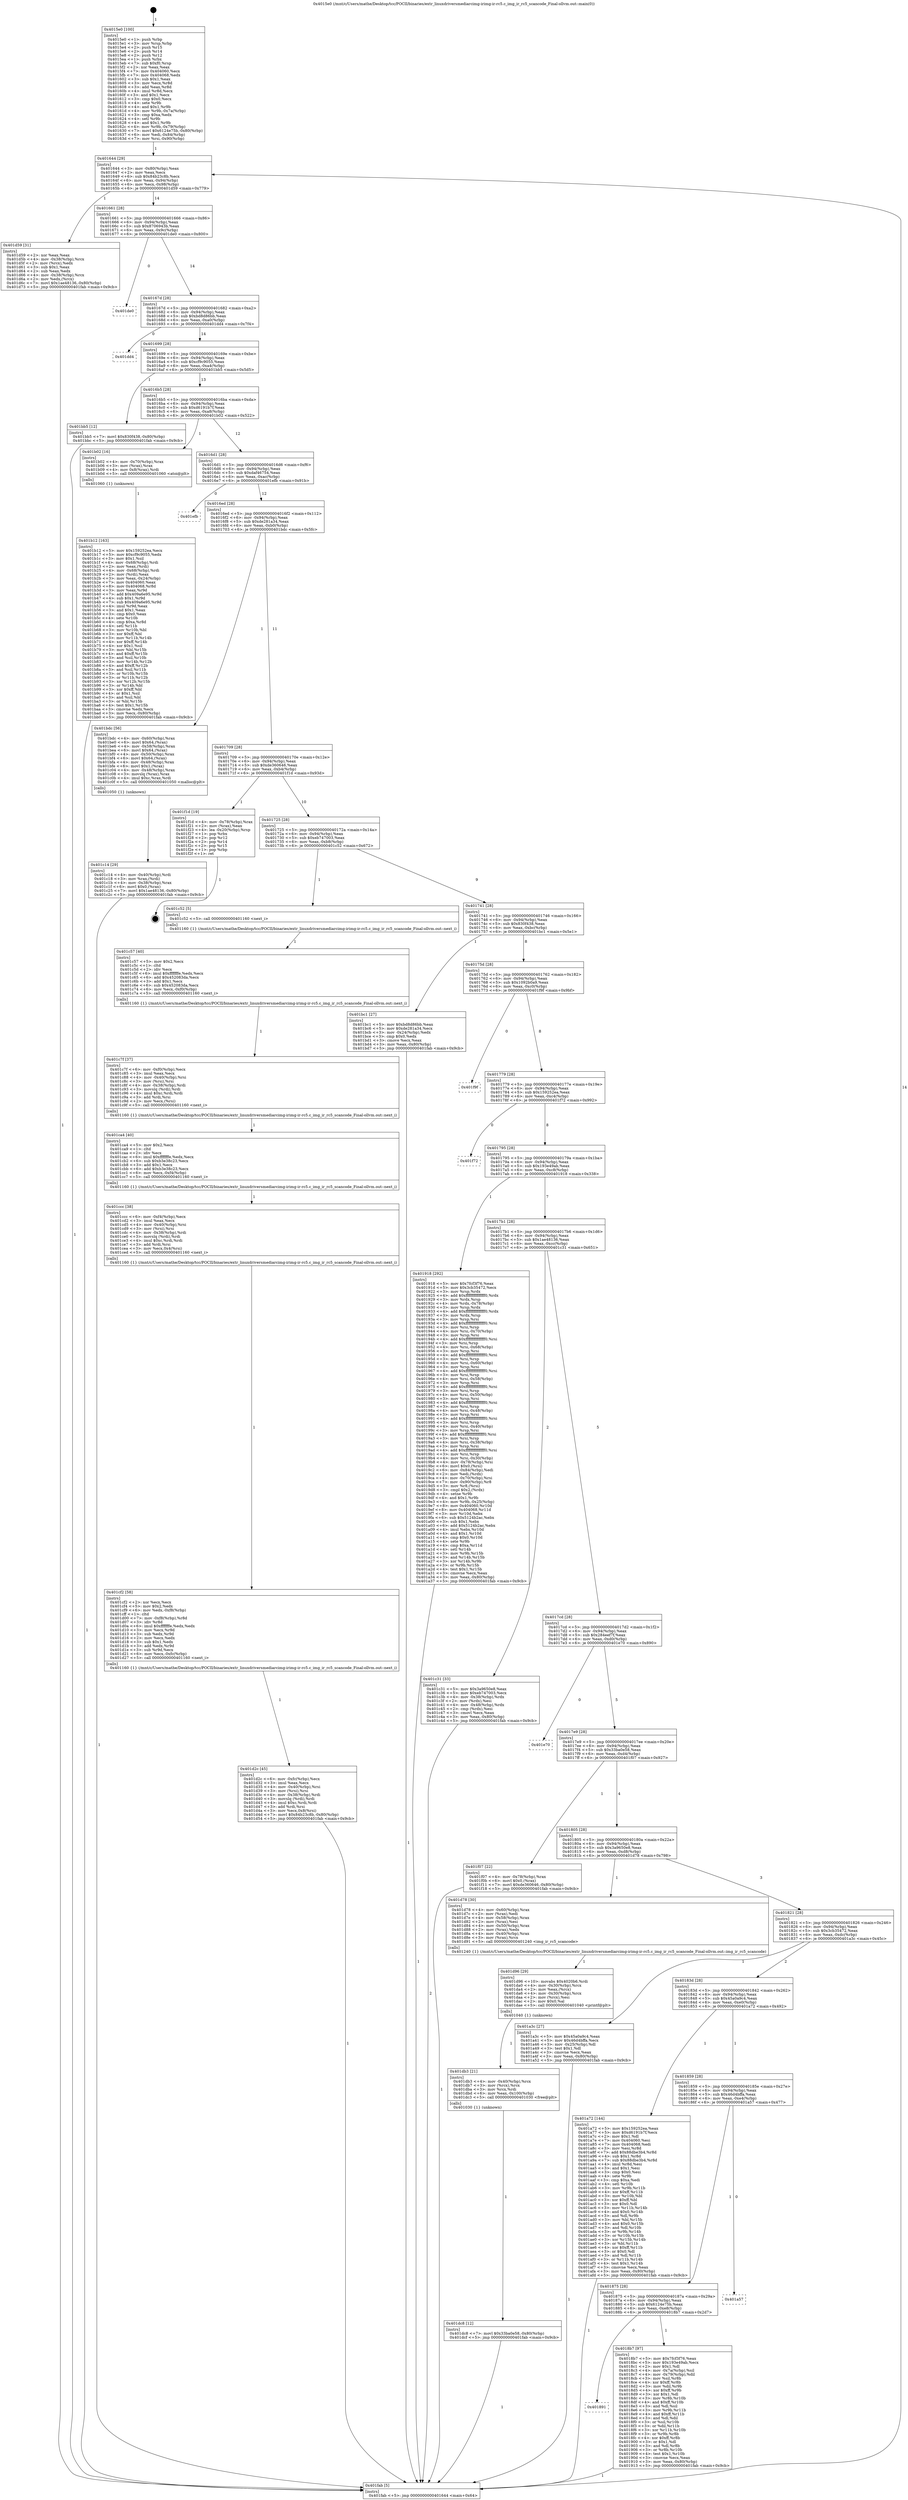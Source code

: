 digraph "0x4015e0" {
  label = "0x4015e0 (/mnt/c/Users/mathe/Desktop/tcc/POCII/binaries/extr_linuxdriversmediarcimg-irimg-ir-rc5.c_img_ir_rc5_scancode_Final-ollvm.out::main(0))"
  labelloc = "t"
  node[shape=record]

  Entry [label="",width=0.3,height=0.3,shape=circle,fillcolor=black,style=filled]
  "0x401644" [label="{
     0x401644 [29]\l
     | [instrs]\l
     &nbsp;&nbsp;0x401644 \<+3\>: mov -0x80(%rbp),%eax\l
     &nbsp;&nbsp;0x401647 \<+2\>: mov %eax,%ecx\l
     &nbsp;&nbsp;0x401649 \<+6\>: sub $0x84b23c8b,%ecx\l
     &nbsp;&nbsp;0x40164f \<+6\>: mov %eax,-0x94(%rbp)\l
     &nbsp;&nbsp;0x401655 \<+6\>: mov %ecx,-0x98(%rbp)\l
     &nbsp;&nbsp;0x40165b \<+6\>: je 0000000000401d59 \<main+0x779\>\l
  }"]
  "0x401d59" [label="{
     0x401d59 [31]\l
     | [instrs]\l
     &nbsp;&nbsp;0x401d59 \<+2\>: xor %eax,%eax\l
     &nbsp;&nbsp;0x401d5b \<+4\>: mov -0x38(%rbp),%rcx\l
     &nbsp;&nbsp;0x401d5f \<+2\>: mov (%rcx),%edx\l
     &nbsp;&nbsp;0x401d61 \<+3\>: sub $0x1,%eax\l
     &nbsp;&nbsp;0x401d64 \<+2\>: sub %eax,%edx\l
     &nbsp;&nbsp;0x401d66 \<+4\>: mov -0x38(%rbp),%rcx\l
     &nbsp;&nbsp;0x401d6a \<+2\>: mov %edx,(%rcx)\l
     &nbsp;&nbsp;0x401d6c \<+7\>: movl $0x1ae48136,-0x80(%rbp)\l
     &nbsp;&nbsp;0x401d73 \<+5\>: jmp 0000000000401fab \<main+0x9cb\>\l
  }"]
  "0x401661" [label="{
     0x401661 [28]\l
     | [instrs]\l
     &nbsp;&nbsp;0x401661 \<+5\>: jmp 0000000000401666 \<main+0x86\>\l
     &nbsp;&nbsp;0x401666 \<+6\>: mov -0x94(%rbp),%eax\l
     &nbsp;&nbsp;0x40166c \<+5\>: sub $0x8706943b,%eax\l
     &nbsp;&nbsp;0x401671 \<+6\>: mov %eax,-0x9c(%rbp)\l
     &nbsp;&nbsp;0x401677 \<+6\>: je 0000000000401de0 \<main+0x800\>\l
  }"]
  Exit [label="",width=0.3,height=0.3,shape=circle,fillcolor=black,style=filled,peripheries=2]
  "0x401de0" [label="{
     0x401de0\l
  }", style=dashed]
  "0x40167d" [label="{
     0x40167d [28]\l
     | [instrs]\l
     &nbsp;&nbsp;0x40167d \<+5\>: jmp 0000000000401682 \<main+0xa2\>\l
     &nbsp;&nbsp;0x401682 \<+6\>: mov -0x94(%rbp),%eax\l
     &nbsp;&nbsp;0x401688 \<+5\>: sub $0xbd8d86bb,%eax\l
     &nbsp;&nbsp;0x40168d \<+6\>: mov %eax,-0xa0(%rbp)\l
     &nbsp;&nbsp;0x401693 \<+6\>: je 0000000000401dd4 \<main+0x7f4\>\l
  }"]
  "0x401dc8" [label="{
     0x401dc8 [12]\l
     | [instrs]\l
     &nbsp;&nbsp;0x401dc8 \<+7\>: movl $0x33ba0e58,-0x80(%rbp)\l
     &nbsp;&nbsp;0x401dcf \<+5\>: jmp 0000000000401fab \<main+0x9cb\>\l
  }"]
  "0x401dd4" [label="{
     0x401dd4\l
  }", style=dashed]
  "0x401699" [label="{
     0x401699 [28]\l
     | [instrs]\l
     &nbsp;&nbsp;0x401699 \<+5\>: jmp 000000000040169e \<main+0xbe\>\l
     &nbsp;&nbsp;0x40169e \<+6\>: mov -0x94(%rbp),%eax\l
     &nbsp;&nbsp;0x4016a4 \<+5\>: sub $0xcf9c9055,%eax\l
     &nbsp;&nbsp;0x4016a9 \<+6\>: mov %eax,-0xa4(%rbp)\l
     &nbsp;&nbsp;0x4016af \<+6\>: je 0000000000401bb5 \<main+0x5d5\>\l
  }"]
  "0x401db3" [label="{
     0x401db3 [21]\l
     | [instrs]\l
     &nbsp;&nbsp;0x401db3 \<+4\>: mov -0x40(%rbp),%rcx\l
     &nbsp;&nbsp;0x401db7 \<+3\>: mov (%rcx),%rcx\l
     &nbsp;&nbsp;0x401dba \<+3\>: mov %rcx,%rdi\l
     &nbsp;&nbsp;0x401dbd \<+6\>: mov %eax,-0x100(%rbp)\l
     &nbsp;&nbsp;0x401dc3 \<+5\>: call 0000000000401030 \<free@plt\>\l
     | [calls]\l
     &nbsp;&nbsp;0x401030 \{1\} (unknown)\l
  }"]
  "0x401bb5" [label="{
     0x401bb5 [12]\l
     | [instrs]\l
     &nbsp;&nbsp;0x401bb5 \<+7\>: movl $0x830f438,-0x80(%rbp)\l
     &nbsp;&nbsp;0x401bbc \<+5\>: jmp 0000000000401fab \<main+0x9cb\>\l
  }"]
  "0x4016b5" [label="{
     0x4016b5 [28]\l
     | [instrs]\l
     &nbsp;&nbsp;0x4016b5 \<+5\>: jmp 00000000004016ba \<main+0xda\>\l
     &nbsp;&nbsp;0x4016ba \<+6\>: mov -0x94(%rbp),%eax\l
     &nbsp;&nbsp;0x4016c0 \<+5\>: sub $0xd6191b7f,%eax\l
     &nbsp;&nbsp;0x4016c5 \<+6\>: mov %eax,-0xa8(%rbp)\l
     &nbsp;&nbsp;0x4016cb \<+6\>: je 0000000000401b02 \<main+0x522\>\l
  }"]
  "0x401d96" [label="{
     0x401d96 [29]\l
     | [instrs]\l
     &nbsp;&nbsp;0x401d96 \<+10\>: movabs $0x4020b6,%rdi\l
     &nbsp;&nbsp;0x401da0 \<+4\>: mov -0x30(%rbp),%rcx\l
     &nbsp;&nbsp;0x401da4 \<+2\>: mov %eax,(%rcx)\l
     &nbsp;&nbsp;0x401da6 \<+4\>: mov -0x30(%rbp),%rcx\l
     &nbsp;&nbsp;0x401daa \<+2\>: mov (%rcx),%esi\l
     &nbsp;&nbsp;0x401dac \<+2\>: mov $0x0,%al\l
     &nbsp;&nbsp;0x401dae \<+5\>: call 0000000000401040 \<printf@plt\>\l
     | [calls]\l
     &nbsp;&nbsp;0x401040 \{1\} (unknown)\l
  }"]
  "0x401b02" [label="{
     0x401b02 [16]\l
     | [instrs]\l
     &nbsp;&nbsp;0x401b02 \<+4\>: mov -0x70(%rbp),%rax\l
     &nbsp;&nbsp;0x401b06 \<+3\>: mov (%rax),%rax\l
     &nbsp;&nbsp;0x401b09 \<+4\>: mov 0x8(%rax),%rdi\l
     &nbsp;&nbsp;0x401b0d \<+5\>: call 0000000000401060 \<atoi@plt\>\l
     | [calls]\l
     &nbsp;&nbsp;0x401060 \{1\} (unknown)\l
  }"]
  "0x4016d1" [label="{
     0x4016d1 [28]\l
     | [instrs]\l
     &nbsp;&nbsp;0x4016d1 \<+5\>: jmp 00000000004016d6 \<main+0xf6\>\l
     &nbsp;&nbsp;0x4016d6 \<+6\>: mov -0x94(%rbp),%eax\l
     &nbsp;&nbsp;0x4016dc \<+5\>: sub $0xdaf46754,%eax\l
     &nbsp;&nbsp;0x4016e1 \<+6\>: mov %eax,-0xac(%rbp)\l
     &nbsp;&nbsp;0x4016e7 \<+6\>: je 0000000000401efb \<main+0x91b\>\l
  }"]
  "0x401d2c" [label="{
     0x401d2c [45]\l
     | [instrs]\l
     &nbsp;&nbsp;0x401d2c \<+6\>: mov -0xfc(%rbp),%ecx\l
     &nbsp;&nbsp;0x401d32 \<+3\>: imul %eax,%ecx\l
     &nbsp;&nbsp;0x401d35 \<+4\>: mov -0x40(%rbp),%rsi\l
     &nbsp;&nbsp;0x401d39 \<+3\>: mov (%rsi),%rsi\l
     &nbsp;&nbsp;0x401d3c \<+4\>: mov -0x38(%rbp),%rdi\l
     &nbsp;&nbsp;0x401d40 \<+3\>: movslq (%rdi),%rdi\l
     &nbsp;&nbsp;0x401d43 \<+4\>: imul $0xc,%rdi,%rdi\l
     &nbsp;&nbsp;0x401d47 \<+3\>: add %rdi,%rsi\l
     &nbsp;&nbsp;0x401d4a \<+3\>: mov %ecx,0x8(%rsi)\l
     &nbsp;&nbsp;0x401d4d \<+7\>: movl $0x84b23c8b,-0x80(%rbp)\l
     &nbsp;&nbsp;0x401d54 \<+5\>: jmp 0000000000401fab \<main+0x9cb\>\l
  }"]
  "0x401efb" [label="{
     0x401efb\l
  }", style=dashed]
  "0x4016ed" [label="{
     0x4016ed [28]\l
     | [instrs]\l
     &nbsp;&nbsp;0x4016ed \<+5\>: jmp 00000000004016f2 \<main+0x112\>\l
     &nbsp;&nbsp;0x4016f2 \<+6\>: mov -0x94(%rbp),%eax\l
     &nbsp;&nbsp;0x4016f8 \<+5\>: sub $0xde281a34,%eax\l
     &nbsp;&nbsp;0x4016fd \<+6\>: mov %eax,-0xb0(%rbp)\l
     &nbsp;&nbsp;0x401703 \<+6\>: je 0000000000401bdc \<main+0x5fc\>\l
  }"]
  "0x401cf2" [label="{
     0x401cf2 [58]\l
     | [instrs]\l
     &nbsp;&nbsp;0x401cf2 \<+2\>: xor %ecx,%ecx\l
     &nbsp;&nbsp;0x401cf4 \<+5\>: mov $0x2,%edx\l
     &nbsp;&nbsp;0x401cf9 \<+6\>: mov %edx,-0xf8(%rbp)\l
     &nbsp;&nbsp;0x401cff \<+1\>: cltd\l
     &nbsp;&nbsp;0x401d00 \<+7\>: mov -0xf8(%rbp),%r8d\l
     &nbsp;&nbsp;0x401d07 \<+3\>: idiv %r8d\l
     &nbsp;&nbsp;0x401d0a \<+6\>: imul $0xfffffffe,%edx,%edx\l
     &nbsp;&nbsp;0x401d10 \<+3\>: mov %ecx,%r9d\l
     &nbsp;&nbsp;0x401d13 \<+3\>: sub %edx,%r9d\l
     &nbsp;&nbsp;0x401d16 \<+2\>: mov %ecx,%edx\l
     &nbsp;&nbsp;0x401d18 \<+3\>: sub $0x1,%edx\l
     &nbsp;&nbsp;0x401d1b \<+3\>: add %edx,%r9d\l
     &nbsp;&nbsp;0x401d1e \<+3\>: sub %r9d,%ecx\l
     &nbsp;&nbsp;0x401d21 \<+6\>: mov %ecx,-0xfc(%rbp)\l
     &nbsp;&nbsp;0x401d27 \<+5\>: call 0000000000401160 \<next_i\>\l
     | [calls]\l
     &nbsp;&nbsp;0x401160 \{1\} (/mnt/c/Users/mathe/Desktop/tcc/POCII/binaries/extr_linuxdriversmediarcimg-irimg-ir-rc5.c_img_ir_rc5_scancode_Final-ollvm.out::next_i)\l
  }"]
  "0x401bdc" [label="{
     0x401bdc [56]\l
     | [instrs]\l
     &nbsp;&nbsp;0x401bdc \<+4\>: mov -0x60(%rbp),%rax\l
     &nbsp;&nbsp;0x401be0 \<+6\>: movl $0x64,(%rax)\l
     &nbsp;&nbsp;0x401be6 \<+4\>: mov -0x58(%rbp),%rax\l
     &nbsp;&nbsp;0x401bea \<+6\>: movl $0x64,(%rax)\l
     &nbsp;&nbsp;0x401bf0 \<+4\>: mov -0x50(%rbp),%rax\l
     &nbsp;&nbsp;0x401bf4 \<+6\>: movl $0x64,(%rax)\l
     &nbsp;&nbsp;0x401bfa \<+4\>: mov -0x48(%rbp),%rax\l
     &nbsp;&nbsp;0x401bfe \<+6\>: movl $0x1,(%rax)\l
     &nbsp;&nbsp;0x401c04 \<+4\>: mov -0x48(%rbp),%rax\l
     &nbsp;&nbsp;0x401c08 \<+3\>: movslq (%rax),%rax\l
     &nbsp;&nbsp;0x401c0b \<+4\>: imul $0xc,%rax,%rdi\l
     &nbsp;&nbsp;0x401c0f \<+5\>: call 0000000000401050 \<malloc@plt\>\l
     | [calls]\l
     &nbsp;&nbsp;0x401050 \{1\} (unknown)\l
  }"]
  "0x401709" [label="{
     0x401709 [28]\l
     | [instrs]\l
     &nbsp;&nbsp;0x401709 \<+5\>: jmp 000000000040170e \<main+0x12e\>\l
     &nbsp;&nbsp;0x40170e \<+6\>: mov -0x94(%rbp),%eax\l
     &nbsp;&nbsp;0x401714 \<+5\>: sub $0xde360646,%eax\l
     &nbsp;&nbsp;0x401719 \<+6\>: mov %eax,-0xb4(%rbp)\l
     &nbsp;&nbsp;0x40171f \<+6\>: je 0000000000401f1d \<main+0x93d\>\l
  }"]
  "0x401ccc" [label="{
     0x401ccc [38]\l
     | [instrs]\l
     &nbsp;&nbsp;0x401ccc \<+6\>: mov -0xf4(%rbp),%ecx\l
     &nbsp;&nbsp;0x401cd2 \<+3\>: imul %eax,%ecx\l
     &nbsp;&nbsp;0x401cd5 \<+4\>: mov -0x40(%rbp),%rsi\l
     &nbsp;&nbsp;0x401cd9 \<+3\>: mov (%rsi),%rsi\l
     &nbsp;&nbsp;0x401cdc \<+4\>: mov -0x38(%rbp),%rdi\l
     &nbsp;&nbsp;0x401ce0 \<+3\>: movslq (%rdi),%rdi\l
     &nbsp;&nbsp;0x401ce3 \<+4\>: imul $0xc,%rdi,%rdi\l
     &nbsp;&nbsp;0x401ce7 \<+3\>: add %rdi,%rsi\l
     &nbsp;&nbsp;0x401cea \<+3\>: mov %ecx,0x4(%rsi)\l
     &nbsp;&nbsp;0x401ced \<+5\>: call 0000000000401160 \<next_i\>\l
     | [calls]\l
     &nbsp;&nbsp;0x401160 \{1\} (/mnt/c/Users/mathe/Desktop/tcc/POCII/binaries/extr_linuxdriversmediarcimg-irimg-ir-rc5.c_img_ir_rc5_scancode_Final-ollvm.out::next_i)\l
  }"]
  "0x401f1d" [label="{
     0x401f1d [19]\l
     | [instrs]\l
     &nbsp;&nbsp;0x401f1d \<+4\>: mov -0x78(%rbp),%rax\l
     &nbsp;&nbsp;0x401f21 \<+2\>: mov (%rax),%eax\l
     &nbsp;&nbsp;0x401f23 \<+4\>: lea -0x20(%rbp),%rsp\l
     &nbsp;&nbsp;0x401f27 \<+1\>: pop %rbx\l
     &nbsp;&nbsp;0x401f28 \<+2\>: pop %r12\l
     &nbsp;&nbsp;0x401f2a \<+2\>: pop %r14\l
     &nbsp;&nbsp;0x401f2c \<+2\>: pop %r15\l
     &nbsp;&nbsp;0x401f2e \<+1\>: pop %rbp\l
     &nbsp;&nbsp;0x401f2f \<+1\>: ret\l
  }"]
  "0x401725" [label="{
     0x401725 [28]\l
     | [instrs]\l
     &nbsp;&nbsp;0x401725 \<+5\>: jmp 000000000040172a \<main+0x14a\>\l
     &nbsp;&nbsp;0x40172a \<+6\>: mov -0x94(%rbp),%eax\l
     &nbsp;&nbsp;0x401730 \<+5\>: sub $0xeb747003,%eax\l
     &nbsp;&nbsp;0x401735 \<+6\>: mov %eax,-0xb8(%rbp)\l
     &nbsp;&nbsp;0x40173b \<+6\>: je 0000000000401c52 \<main+0x672\>\l
  }"]
  "0x401ca4" [label="{
     0x401ca4 [40]\l
     | [instrs]\l
     &nbsp;&nbsp;0x401ca4 \<+5\>: mov $0x2,%ecx\l
     &nbsp;&nbsp;0x401ca9 \<+1\>: cltd\l
     &nbsp;&nbsp;0x401caa \<+2\>: idiv %ecx\l
     &nbsp;&nbsp;0x401cac \<+6\>: imul $0xfffffffe,%edx,%ecx\l
     &nbsp;&nbsp;0x401cb2 \<+6\>: sub $0xb3e38c23,%ecx\l
     &nbsp;&nbsp;0x401cb8 \<+3\>: add $0x1,%ecx\l
     &nbsp;&nbsp;0x401cbb \<+6\>: add $0xb3e38c23,%ecx\l
     &nbsp;&nbsp;0x401cc1 \<+6\>: mov %ecx,-0xf4(%rbp)\l
     &nbsp;&nbsp;0x401cc7 \<+5\>: call 0000000000401160 \<next_i\>\l
     | [calls]\l
     &nbsp;&nbsp;0x401160 \{1\} (/mnt/c/Users/mathe/Desktop/tcc/POCII/binaries/extr_linuxdriversmediarcimg-irimg-ir-rc5.c_img_ir_rc5_scancode_Final-ollvm.out::next_i)\l
  }"]
  "0x401c52" [label="{
     0x401c52 [5]\l
     | [instrs]\l
     &nbsp;&nbsp;0x401c52 \<+5\>: call 0000000000401160 \<next_i\>\l
     | [calls]\l
     &nbsp;&nbsp;0x401160 \{1\} (/mnt/c/Users/mathe/Desktop/tcc/POCII/binaries/extr_linuxdriversmediarcimg-irimg-ir-rc5.c_img_ir_rc5_scancode_Final-ollvm.out::next_i)\l
  }"]
  "0x401741" [label="{
     0x401741 [28]\l
     | [instrs]\l
     &nbsp;&nbsp;0x401741 \<+5\>: jmp 0000000000401746 \<main+0x166\>\l
     &nbsp;&nbsp;0x401746 \<+6\>: mov -0x94(%rbp),%eax\l
     &nbsp;&nbsp;0x40174c \<+5\>: sub $0x830f438,%eax\l
     &nbsp;&nbsp;0x401751 \<+6\>: mov %eax,-0xbc(%rbp)\l
     &nbsp;&nbsp;0x401757 \<+6\>: je 0000000000401bc1 \<main+0x5e1\>\l
  }"]
  "0x401c7f" [label="{
     0x401c7f [37]\l
     | [instrs]\l
     &nbsp;&nbsp;0x401c7f \<+6\>: mov -0xf0(%rbp),%ecx\l
     &nbsp;&nbsp;0x401c85 \<+3\>: imul %eax,%ecx\l
     &nbsp;&nbsp;0x401c88 \<+4\>: mov -0x40(%rbp),%rsi\l
     &nbsp;&nbsp;0x401c8c \<+3\>: mov (%rsi),%rsi\l
     &nbsp;&nbsp;0x401c8f \<+4\>: mov -0x38(%rbp),%rdi\l
     &nbsp;&nbsp;0x401c93 \<+3\>: movslq (%rdi),%rdi\l
     &nbsp;&nbsp;0x401c96 \<+4\>: imul $0xc,%rdi,%rdi\l
     &nbsp;&nbsp;0x401c9a \<+3\>: add %rdi,%rsi\l
     &nbsp;&nbsp;0x401c9d \<+2\>: mov %ecx,(%rsi)\l
     &nbsp;&nbsp;0x401c9f \<+5\>: call 0000000000401160 \<next_i\>\l
     | [calls]\l
     &nbsp;&nbsp;0x401160 \{1\} (/mnt/c/Users/mathe/Desktop/tcc/POCII/binaries/extr_linuxdriversmediarcimg-irimg-ir-rc5.c_img_ir_rc5_scancode_Final-ollvm.out::next_i)\l
  }"]
  "0x401bc1" [label="{
     0x401bc1 [27]\l
     | [instrs]\l
     &nbsp;&nbsp;0x401bc1 \<+5\>: mov $0xbd8d86bb,%eax\l
     &nbsp;&nbsp;0x401bc6 \<+5\>: mov $0xde281a34,%ecx\l
     &nbsp;&nbsp;0x401bcb \<+3\>: mov -0x24(%rbp),%edx\l
     &nbsp;&nbsp;0x401bce \<+3\>: cmp $0x0,%edx\l
     &nbsp;&nbsp;0x401bd1 \<+3\>: cmove %ecx,%eax\l
     &nbsp;&nbsp;0x401bd4 \<+3\>: mov %eax,-0x80(%rbp)\l
     &nbsp;&nbsp;0x401bd7 \<+5\>: jmp 0000000000401fab \<main+0x9cb\>\l
  }"]
  "0x40175d" [label="{
     0x40175d [28]\l
     | [instrs]\l
     &nbsp;&nbsp;0x40175d \<+5\>: jmp 0000000000401762 \<main+0x182\>\l
     &nbsp;&nbsp;0x401762 \<+6\>: mov -0x94(%rbp),%eax\l
     &nbsp;&nbsp;0x401768 \<+5\>: sub $0x1092b0a9,%eax\l
     &nbsp;&nbsp;0x40176d \<+6\>: mov %eax,-0xc0(%rbp)\l
     &nbsp;&nbsp;0x401773 \<+6\>: je 0000000000401f9f \<main+0x9bf\>\l
  }"]
  "0x401c57" [label="{
     0x401c57 [40]\l
     | [instrs]\l
     &nbsp;&nbsp;0x401c57 \<+5\>: mov $0x2,%ecx\l
     &nbsp;&nbsp;0x401c5c \<+1\>: cltd\l
     &nbsp;&nbsp;0x401c5d \<+2\>: idiv %ecx\l
     &nbsp;&nbsp;0x401c5f \<+6\>: imul $0xfffffffe,%edx,%ecx\l
     &nbsp;&nbsp;0x401c65 \<+6\>: add $0x452083da,%ecx\l
     &nbsp;&nbsp;0x401c6b \<+3\>: add $0x1,%ecx\l
     &nbsp;&nbsp;0x401c6e \<+6\>: sub $0x452083da,%ecx\l
     &nbsp;&nbsp;0x401c74 \<+6\>: mov %ecx,-0xf0(%rbp)\l
     &nbsp;&nbsp;0x401c7a \<+5\>: call 0000000000401160 \<next_i\>\l
     | [calls]\l
     &nbsp;&nbsp;0x401160 \{1\} (/mnt/c/Users/mathe/Desktop/tcc/POCII/binaries/extr_linuxdriversmediarcimg-irimg-ir-rc5.c_img_ir_rc5_scancode_Final-ollvm.out::next_i)\l
  }"]
  "0x401f9f" [label="{
     0x401f9f\l
  }", style=dashed]
  "0x401779" [label="{
     0x401779 [28]\l
     | [instrs]\l
     &nbsp;&nbsp;0x401779 \<+5\>: jmp 000000000040177e \<main+0x19e\>\l
     &nbsp;&nbsp;0x40177e \<+6\>: mov -0x94(%rbp),%eax\l
     &nbsp;&nbsp;0x401784 \<+5\>: sub $0x159252ea,%eax\l
     &nbsp;&nbsp;0x401789 \<+6\>: mov %eax,-0xc4(%rbp)\l
     &nbsp;&nbsp;0x40178f \<+6\>: je 0000000000401f72 \<main+0x992\>\l
  }"]
  "0x401c14" [label="{
     0x401c14 [29]\l
     | [instrs]\l
     &nbsp;&nbsp;0x401c14 \<+4\>: mov -0x40(%rbp),%rdi\l
     &nbsp;&nbsp;0x401c18 \<+3\>: mov %rax,(%rdi)\l
     &nbsp;&nbsp;0x401c1b \<+4\>: mov -0x38(%rbp),%rax\l
     &nbsp;&nbsp;0x401c1f \<+6\>: movl $0x0,(%rax)\l
     &nbsp;&nbsp;0x401c25 \<+7\>: movl $0x1ae48136,-0x80(%rbp)\l
     &nbsp;&nbsp;0x401c2c \<+5\>: jmp 0000000000401fab \<main+0x9cb\>\l
  }"]
  "0x401f72" [label="{
     0x401f72\l
  }", style=dashed]
  "0x401795" [label="{
     0x401795 [28]\l
     | [instrs]\l
     &nbsp;&nbsp;0x401795 \<+5\>: jmp 000000000040179a \<main+0x1ba\>\l
     &nbsp;&nbsp;0x40179a \<+6\>: mov -0x94(%rbp),%eax\l
     &nbsp;&nbsp;0x4017a0 \<+5\>: sub $0x193e49ab,%eax\l
     &nbsp;&nbsp;0x4017a5 \<+6\>: mov %eax,-0xc8(%rbp)\l
     &nbsp;&nbsp;0x4017ab \<+6\>: je 0000000000401918 \<main+0x338\>\l
  }"]
  "0x401b12" [label="{
     0x401b12 [163]\l
     | [instrs]\l
     &nbsp;&nbsp;0x401b12 \<+5\>: mov $0x159252ea,%ecx\l
     &nbsp;&nbsp;0x401b17 \<+5\>: mov $0xcf9c9055,%edx\l
     &nbsp;&nbsp;0x401b1c \<+3\>: mov $0x1,%sil\l
     &nbsp;&nbsp;0x401b1f \<+4\>: mov -0x68(%rbp),%rdi\l
     &nbsp;&nbsp;0x401b23 \<+2\>: mov %eax,(%rdi)\l
     &nbsp;&nbsp;0x401b25 \<+4\>: mov -0x68(%rbp),%rdi\l
     &nbsp;&nbsp;0x401b29 \<+2\>: mov (%rdi),%eax\l
     &nbsp;&nbsp;0x401b2b \<+3\>: mov %eax,-0x24(%rbp)\l
     &nbsp;&nbsp;0x401b2e \<+7\>: mov 0x404060,%eax\l
     &nbsp;&nbsp;0x401b35 \<+8\>: mov 0x404068,%r8d\l
     &nbsp;&nbsp;0x401b3d \<+3\>: mov %eax,%r9d\l
     &nbsp;&nbsp;0x401b40 \<+7\>: add $0x409a6e95,%r9d\l
     &nbsp;&nbsp;0x401b47 \<+4\>: sub $0x1,%r9d\l
     &nbsp;&nbsp;0x401b4b \<+7\>: sub $0x409a6e95,%r9d\l
     &nbsp;&nbsp;0x401b52 \<+4\>: imul %r9d,%eax\l
     &nbsp;&nbsp;0x401b56 \<+3\>: and $0x1,%eax\l
     &nbsp;&nbsp;0x401b59 \<+3\>: cmp $0x0,%eax\l
     &nbsp;&nbsp;0x401b5c \<+4\>: sete %r10b\l
     &nbsp;&nbsp;0x401b60 \<+4\>: cmp $0xa,%r8d\l
     &nbsp;&nbsp;0x401b64 \<+4\>: setl %r11b\l
     &nbsp;&nbsp;0x401b68 \<+3\>: mov %r10b,%bl\l
     &nbsp;&nbsp;0x401b6b \<+3\>: xor $0xff,%bl\l
     &nbsp;&nbsp;0x401b6e \<+3\>: mov %r11b,%r14b\l
     &nbsp;&nbsp;0x401b71 \<+4\>: xor $0xff,%r14b\l
     &nbsp;&nbsp;0x401b75 \<+4\>: xor $0x1,%sil\l
     &nbsp;&nbsp;0x401b79 \<+3\>: mov %bl,%r15b\l
     &nbsp;&nbsp;0x401b7c \<+4\>: and $0xff,%r15b\l
     &nbsp;&nbsp;0x401b80 \<+3\>: and %sil,%r10b\l
     &nbsp;&nbsp;0x401b83 \<+3\>: mov %r14b,%r12b\l
     &nbsp;&nbsp;0x401b86 \<+4\>: and $0xff,%r12b\l
     &nbsp;&nbsp;0x401b8a \<+3\>: and %sil,%r11b\l
     &nbsp;&nbsp;0x401b8d \<+3\>: or %r10b,%r15b\l
     &nbsp;&nbsp;0x401b90 \<+3\>: or %r11b,%r12b\l
     &nbsp;&nbsp;0x401b93 \<+3\>: xor %r12b,%r15b\l
     &nbsp;&nbsp;0x401b96 \<+3\>: or %r14b,%bl\l
     &nbsp;&nbsp;0x401b99 \<+3\>: xor $0xff,%bl\l
     &nbsp;&nbsp;0x401b9c \<+4\>: or $0x1,%sil\l
     &nbsp;&nbsp;0x401ba0 \<+3\>: and %sil,%bl\l
     &nbsp;&nbsp;0x401ba3 \<+3\>: or %bl,%r15b\l
     &nbsp;&nbsp;0x401ba6 \<+4\>: test $0x1,%r15b\l
     &nbsp;&nbsp;0x401baa \<+3\>: cmovne %edx,%ecx\l
     &nbsp;&nbsp;0x401bad \<+3\>: mov %ecx,-0x80(%rbp)\l
     &nbsp;&nbsp;0x401bb0 \<+5\>: jmp 0000000000401fab \<main+0x9cb\>\l
  }"]
  "0x401918" [label="{
     0x401918 [292]\l
     | [instrs]\l
     &nbsp;&nbsp;0x401918 \<+5\>: mov $0x7fcf3f76,%eax\l
     &nbsp;&nbsp;0x40191d \<+5\>: mov $0x3cb35472,%ecx\l
     &nbsp;&nbsp;0x401922 \<+3\>: mov %rsp,%rdx\l
     &nbsp;&nbsp;0x401925 \<+4\>: add $0xfffffffffffffff0,%rdx\l
     &nbsp;&nbsp;0x401929 \<+3\>: mov %rdx,%rsp\l
     &nbsp;&nbsp;0x40192c \<+4\>: mov %rdx,-0x78(%rbp)\l
     &nbsp;&nbsp;0x401930 \<+3\>: mov %rsp,%rdx\l
     &nbsp;&nbsp;0x401933 \<+4\>: add $0xfffffffffffffff0,%rdx\l
     &nbsp;&nbsp;0x401937 \<+3\>: mov %rdx,%rsp\l
     &nbsp;&nbsp;0x40193a \<+3\>: mov %rsp,%rsi\l
     &nbsp;&nbsp;0x40193d \<+4\>: add $0xfffffffffffffff0,%rsi\l
     &nbsp;&nbsp;0x401941 \<+3\>: mov %rsi,%rsp\l
     &nbsp;&nbsp;0x401944 \<+4\>: mov %rsi,-0x70(%rbp)\l
     &nbsp;&nbsp;0x401948 \<+3\>: mov %rsp,%rsi\l
     &nbsp;&nbsp;0x40194b \<+4\>: add $0xfffffffffffffff0,%rsi\l
     &nbsp;&nbsp;0x40194f \<+3\>: mov %rsi,%rsp\l
     &nbsp;&nbsp;0x401952 \<+4\>: mov %rsi,-0x68(%rbp)\l
     &nbsp;&nbsp;0x401956 \<+3\>: mov %rsp,%rsi\l
     &nbsp;&nbsp;0x401959 \<+4\>: add $0xfffffffffffffff0,%rsi\l
     &nbsp;&nbsp;0x40195d \<+3\>: mov %rsi,%rsp\l
     &nbsp;&nbsp;0x401960 \<+4\>: mov %rsi,-0x60(%rbp)\l
     &nbsp;&nbsp;0x401964 \<+3\>: mov %rsp,%rsi\l
     &nbsp;&nbsp;0x401967 \<+4\>: add $0xfffffffffffffff0,%rsi\l
     &nbsp;&nbsp;0x40196b \<+3\>: mov %rsi,%rsp\l
     &nbsp;&nbsp;0x40196e \<+4\>: mov %rsi,-0x58(%rbp)\l
     &nbsp;&nbsp;0x401972 \<+3\>: mov %rsp,%rsi\l
     &nbsp;&nbsp;0x401975 \<+4\>: add $0xfffffffffffffff0,%rsi\l
     &nbsp;&nbsp;0x401979 \<+3\>: mov %rsi,%rsp\l
     &nbsp;&nbsp;0x40197c \<+4\>: mov %rsi,-0x50(%rbp)\l
     &nbsp;&nbsp;0x401980 \<+3\>: mov %rsp,%rsi\l
     &nbsp;&nbsp;0x401983 \<+4\>: add $0xfffffffffffffff0,%rsi\l
     &nbsp;&nbsp;0x401987 \<+3\>: mov %rsi,%rsp\l
     &nbsp;&nbsp;0x40198a \<+4\>: mov %rsi,-0x48(%rbp)\l
     &nbsp;&nbsp;0x40198e \<+3\>: mov %rsp,%rsi\l
     &nbsp;&nbsp;0x401991 \<+4\>: add $0xfffffffffffffff0,%rsi\l
     &nbsp;&nbsp;0x401995 \<+3\>: mov %rsi,%rsp\l
     &nbsp;&nbsp;0x401998 \<+4\>: mov %rsi,-0x40(%rbp)\l
     &nbsp;&nbsp;0x40199c \<+3\>: mov %rsp,%rsi\l
     &nbsp;&nbsp;0x40199f \<+4\>: add $0xfffffffffffffff0,%rsi\l
     &nbsp;&nbsp;0x4019a3 \<+3\>: mov %rsi,%rsp\l
     &nbsp;&nbsp;0x4019a6 \<+4\>: mov %rsi,-0x38(%rbp)\l
     &nbsp;&nbsp;0x4019aa \<+3\>: mov %rsp,%rsi\l
     &nbsp;&nbsp;0x4019ad \<+4\>: add $0xfffffffffffffff0,%rsi\l
     &nbsp;&nbsp;0x4019b1 \<+3\>: mov %rsi,%rsp\l
     &nbsp;&nbsp;0x4019b4 \<+4\>: mov %rsi,-0x30(%rbp)\l
     &nbsp;&nbsp;0x4019b8 \<+4\>: mov -0x78(%rbp),%rsi\l
     &nbsp;&nbsp;0x4019bc \<+6\>: movl $0x0,(%rsi)\l
     &nbsp;&nbsp;0x4019c2 \<+6\>: mov -0x84(%rbp),%edi\l
     &nbsp;&nbsp;0x4019c8 \<+2\>: mov %edi,(%rdx)\l
     &nbsp;&nbsp;0x4019ca \<+4\>: mov -0x70(%rbp),%rsi\l
     &nbsp;&nbsp;0x4019ce \<+7\>: mov -0x90(%rbp),%r8\l
     &nbsp;&nbsp;0x4019d5 \<+3\>: mov %r8,(%rsi)\l
     &nbsp;&nbsp;0x4019d8 \<+3\>: cmpl $0x2,(%rdx)\l
     &nbsp;&nbsp;0x4019db \<+4\>: setne %r9b\l
     &nbsp;&nbsp;0x4019df \<+4\>: and $0x1,%r9b\l
     &nbsp;&nbsp;0x4019e3 \<+4\>: mov %r9b,-0x25(%rbp)\l
     &nbsp;&nbsp;0x4019e7 \<+8\>: mov 0x404060,%r10d\l
     &nbsp;&nbsp;0x4019ef \<+8\>: mov 0x404068,%r11d\l
     &nbsp;&nbsp;0x4019f7 \<+3\>: mov %r10d,%ebx\l
     &nbsp;&nbsp;0x4019fa \<+6\>: sub $0x5124b2ac,%ebx\l
     &nbsp;&nbsp;0x401a00 \<+3\>: sub $0x1,%ebx\l
     &nbsp;&nbsp;0x401a03 \<+6\>: add $0x5124b2ac,%ebx\l
     &nbsp;&nbsp;0x401a09 \<+4\>: imul %ebx,%r10d\l
     &nbsp;&nbsp;0x401a0d \<+4\>: and $0x1,%r10d\l
     &nbsp;&nbsp;0x401a11 \<+4\>: cmp $0x0,%r10d\l
     &nbsp;&nbsp;0x401a15 \<+4\>: sete %r9b\l
     &nbsp;&nbsp;0x401a19 \<+4\>: cmp $0xa,%r11d\l
     &nbsp;&nbsp;0x401a1d \<+4\>: setl %r14b\l
     &nbsp;&nbsp;0x401a21 \<+3\>: mov %r9b,%r15b\l
     &nbsp;&nbsp;0x401a24 \<+3\>: and %r14b,%r15b\l
     &nbsp;&nbsp;0x401a27 \<+3\>: xor %r14b,%r9b\l
     &nbsp;&nbsp;0x401a2a \<+3\>: or %r9b,%r15b\l
     &nbsp;&nbsp;0x401a2d \<+4\>: test $0x1,%r15b\l
     &nbsp;&nbsp;0x401a31 \<+3\>: cmovne %ecx,%eax\l
     &nbsp;&nbsp;0x401a34 \<+3\>: mov %eax,-0x80(%rbp)\l
     &nbsp;&nbsp;0x401a37 \<+5\>: jmp 0000000000401fab \<main+0x9cb\>\l
  }"]
  "0x4017b1" [label="{
     0x4017b1 [28]\l
     | [instrs]\l
     &nbsp;&nbsp;0x4017b1 \<+5\>: jmp 00000000004017b6 \<main+0x1d6\>\l
     &nbsp;&nbsp;0x4017b6 \<+6\>: mov -0x94(%rbp),%eax\l
     &nbsp;&nbsp;0x4017bc \<+5\>: sub $0x1ae48136,%eax\l
     &nbsp;&nbsp;0x4017c1 \<+6\>: mov %eax,-0xcc(%rbp)\l
     &nbsp;&nbsp;0x4017c7 \<+6\>: je 0000000000401c31 \<main+0x651\>\l
  }"]
  "0x4015e0" [label="{
     0x4015e0 [100]\l
     | [instrs]\l
     &nbsp;&nbsp;0x4015e0 \<+1\>: push %rbp\l
     &nbsp;&nbsp;0x4015e1 \<+3\>: mov %rsp,%rbp\l
     &nbsp;&nbsp;0x4015e4 \<+2\>: push %r15\l
     &nbsp;&nbsp;0x4015e6 \<+2\>: push %r14\l
     &nbsp;&nbsp;0x4015e8 \<+2\>: push %r12\l
     &nbsp;&nbsp;0x4015ea \<+1\>: push %rbx\l
     &nbsp;&nbsp;0x4015eb \<+7\>: sub $0xf0,%rsp\l
     &nbsp;&nbsp;0x4015f2 \<+2\>: xor %eax,%eax\l
     &nbsp;&nbsp;0x4015f4 \<+7\>: mov 0x404060,%ecx\l
     &nbsp;&nbsp;0x4015fb \<+7\>: mov 0x404068,%edx\l
     &nbsp;&nbsp;0x401602 \<+3\>: sub $0x1,%eax\l
     &nbsp;&nbsp;0x401605 \<+3\>: mov %ecx,%r8d\l
     &nbsp;&nbsp;0x401608 \<+3\>: add %eax,%r8d\l
     &nbsp;&nbsp;0x40160b \<+4\>: imul %r8d,%ecx\l
     &nbsp;&nbsp;0x40160f \<+3\>: and $0x1,%ecx\l
     &nbsp;&nbsp;0x401612 \<+3\>: cmp $0x0,%ecx\l
     &nbsp;&nbsp;0x401615 \<+4\>: sete %r9b\l
     &nbsp;&nbsp;0x401619 \<+4\>: and $0x1,%r9b\l
     &nbsp;&nbsp;0x40161d \<+4\>: mov %r9b,-0x7a(%rbp)\l
     &nbsp;&nbsp;0x401621 \<+3\>: cmp $0xa,%edx\l
     &nbsp;&nbsp;0x401624 \<+4\>: setl %r9b\l
     &nbsp;&nbsp;0x401628 \<+4\>: and $0x1,%r9b\l
     &nbsp;&nbsp;0x40162c \<+4\>: mov %r9b,-0x79(%rbp)\l
     &nbsp;&nbsp;0x401630 \<+7\>: movl $0x6124e75b,-0x80(%rbp)\l
     &nbsp;&nbsp;0x401637 \<+6\>: mov %edi,-0x84(%rbp)\l
     &nbsp;&nbsp;0x40163d \<+7\>: mov %rsi,-0x90(%rbp)\l
  }"]
  "0x401c31" [label="{
     0x401c31 [33]\l
     | [instrs]\l
     &nbsp;&nbsp;0x401c31 \<+5\>: mov $0x3a9650e8,%eax\l
     &nbsp;&nbsp;0x401c36 \<+5\>: mov $0xeb747003,%ecx\l
     &nbsp;&nbsp;0x401c3b \<+4\>: mov -0x38(%rbp),%rdx\l
     &nbsp;&nbsp;0x401c3f \<+2\>: mov (%rdx),%esi\l
     &nbsp;&nbsp;0x401c41 \<+4\>: mov -0x48(%rbp),%rdx\l
     &nbsp;&nbsp;0x401c45 \<+2\>: cmp (%rdx),%esi\l
     &nbsp;&nbsp;0x401c47 \<+3\>: cmovl %ecx,%eax\l
     &nbsp;&nbsp;0x401c4a \<+3\>: mov %eax,-0x80(%rbp)\l
     &nbsp;&nbsp;0x401c4d \<+5\>: jmp 0000000000401fab \<main+0x9cb\>\l
  }"]
  "0x4017cd" [label="{
     0x4017cd [28]\l
     | [instrs]\l
     &nbsp;&nbsp;0x4017cd \<+5\>: jmp 00000000004017d2 \<main+0x1f2\>\l
     &nbsp;&nbsp;0x4017d2 \<+6\>: mov -0x94(%rbp),%eax\l
     &nbsp;&nbsp;0x4017d8 \<+5\>: sub $0x284eef7f,%eax\l
     &nbsp;&nbsp;0x4017dd \<+6\>: mov %eax,-0xd0(%rbp)\l
     &nbsp;&nbsp;0x4017e3 \<+6\>: je 0000000000401e70 \<main+0x890\>\l
  }"]
  "0x401fab" [label="{
     0x401fab [5]\l
     | [instrs]\l
     &nbsp;&nbsp;0x401fab \<+5\>: jmp 0000000000401644 \<main+0x64\>\l
  }"]
  "0x401e70" [label="{
     0x401e70\l
  }", style=dashed]
  "0x4017e9" [label="{
     0x4017e9 [28]\l
     | [instrs]\l
     &nbsp;&nbsp;0x4017e9 \<+5\>: jmp 00000000004017ee \<main+0x20e\>\l
     &nbsp;&nbsp;0x4017ee \<+6\>: mov -0x94(%rbp),%eax\l
     &nbsp;&nbsp;0x4017f4 \<+5\>: sub $0x33ba0e58,%eax\l
     &nbsp;&nbsp;0x4017f9 \<+6\>: mov %eax,-0xd4(%rbp)\l
     &nbsp;&nbsp;0x4017ff \<+6\>: je 0000000000401f07 \<main+0x927\>\l
  }"]
  "0x401891" [label="{
     0x401891\l
  }", style=dashed]
  "0x401f07" [label="{
     0x401f07 [22]\l
     | [instrs]\l
     &nbsp;&nbsp;0x401f07 \<+4\>: mov -0x78(%rbp),%rax\l
     &nbsp;&nbsp;0x401f0b \<+6\>: movl $0x0,(%rax)\l
     &nbsp;&nbsp;0x401f11 \<+7\>: movl $0xde360646,-0x80(%rbp)\l
     &nbsp;&nbsp;0x401f18 \<+5\>: jmp 0000000000401fab \<main+0x9cb\>\l
  }"]
  "0x401805" [label="{
     0x401805 [28]\l
     | [instrs]\l
     &nbsp;&nbsp;0x401805 \<+5\>: jmp 000000000040180a \<main+0x22a\>\l
     &nbsp;&nbsp;0x40180a \<+6\>: mov -0x94(%rbp),%eax\l
     &nbsp;&nbsp;0x401810 \<+5\>: sub $0x3a9650e8,%eax\l
     &nbsp;&nbsp;0x401815 \<+6\>: mov %eax,-0xd8(%rbp)\l
     &nbsp;&nbsp;0x40181b \<+6\>: je 0000000000401d78 \<main+0x798\>\l
  }"]
  "0x4018b7" [label="{
     0x4018b7 [97]\l
     | [instrs]\l
     &nbsp;&nbsp;0x4018b7 \<+5\>: mov $0x7fcf3f76,%eax\l
     &nbsp;&nbsp;0x4018bc \<+5\>: mov $0x193e49ab,%ecx\l
     &nbsp;&nbsp;0x4018c1 \<+2\>: mov $0x1,%dl\l
     &nbsp;&nbsp;0x4018c3 \<+4\>: mov -0x7a(%rbp),%sil\l
     &nbsp;&nbsp;0x4018c7 \<+4\>: mov -0x79(%rbp),%dil\l
     &nbsp;&nbsp;0x4018cb \<+3\>: mov %sil,%r8b\l
     &nbsp;&nbsp;0x4018ce \<+4\>: xor $0xff,%r8b\l
     &nbsp;&nbsp;0x4018d2 \<+3\>: mov %dil,%r9b\l
     &nbsp;&nbsp;0x4018d5 \<+4\>: xor $0xff,%r9b\l
     &nbsp;&nbsp;0x4018d9 \<+3\>: xor $0x1,%dl\l
     &nbsp;&nbsp;0x4018dc \<+3\>: mov %r8b,%r10b\l
     &nbsp;&nbsp;0x4018df \<+4\>: and $0xff,%r10b\l
     &nbsp;&nbsp;0x4018e3 \<+3\>: and %dl,%sil\l
     &nbsp;&nbsp;0x4018e6 \<+3\>: mov %r9b,%r11b\l
     &nbsp;&nbsp;0x4018e9 \<+4\>: and $0xff,%r11b\l
     &nbsp;&nbsp;0x4018ed \<+3\>: and %dl,%dil\l
     &nbsp;&nbsp;0x4018f0 \<+3\>: or %sil,%r10b\l
     &nbsp;&nbsp;0x4018f3 \<+3\>: or %dil,%r11b\l
     &nbsp;&nbsp;0x4018f6 \<+3\>: xor %r11b,%r10b\l
     &nbsp;&nbsp;0x4018f9 \<+3\>: or %r9b,%r8b\l
     &nbsp;&nbsp;0x4018fc \<+4\>: xor $0xff,%r8b\l
     &nbsp;&nbsp;0x401900 \<+3\>: or $0x1,%dl\l
     &nbsp;&nbsp;0x401903 \<+3\>: and %dl,%r8b\l
     &nbsp;&nbsp;0x401906 \<+3\>: or %r8b,%r10b\l
     &nbsp;&nbsp;0x401909 \<+4\>: test $0x1,%r10b\l
     &nbsp;&nbsp;0x40190d \<+3\>: cmovne %ecx,%eax\l
     &nbsp;&nbsp;0x401910 \<+3\>: mov %eax,-0x80(%rbp)\l
     &nbsp;&nbsp;0x401913 \<+5\>: jmp 0000000000401fab \<main+0x9cb\>\l
  }"]
  "0x401d78" [label="{
     0x401d78 [30]\l
     | [instrs]\l
     &nbsp;&nbsp;0x401d78 \<+4\>: mov -0x60(%rbp),%rax\l
     &nbsp;&nbsp;0x401d7c \<+2\>: mov (%rax),%edi\l
     &nbsp;&nbsp;0x401d7e \<+4\>: mov -0x58(%rbp),%rax\l
     &nbsp;&nbsp;0x401d82 \<+2\>: mov (%rax),%esi\l
     &nbsp;&nbsp;0x401d84 \<+4\>: mov -0x50(%rbp),%rax\l
     &nbsp;&nbsp;0x401d88 \<+2\>: mov (%rax),%edx\l
     &nbsp;&nbsp;0x401d8a \<+4\>: mov -0x40(%rbp),%rax\l
     &nbsp;&nbsp;0x401d8e \<+3\>: mov (%rax),%rcx\l
     &nbsp;&nbsp;0x401d91 \<+5\>: call 0000000000401240 \<img_ir_rc5_scancode\>\l
     | [calls]\l
     &nbsp;&nbsp;0x401240 \{1\} (/mnt/c/Users/mathe/Desktop/tcc/POCII/binaries/extr_linuxdriversmediarcimg-irimg-ir-rc5.c_img_ir_rc5_scancode_Final-ollvm.out::img_ir_rc5_scancode)\l
  }"]
  "0x401821" [label="{
     0x401821 [28]\l
     | [instrs]\l
     &nbsp;&nbsp;0x401821 \<+5\>: jmp 0000000000401826 \<main+0x246\>\l
     &nbsp;&nbsp;0x401826 \<+6\>: mov -0x94(%rbp),%eax\l
     &nbsp;&nbsp;0x40182c \<+5\>: sub $0x3cb35472,%eax\l
     &nbsp;&nbsp;0x401831 \<+6\>: mov %eax,-0xdc(%rbp)\l
     &nbsp;&nbsp;0x401837 \<+6\>: je 0000000000401a3c \<main+0x45c\>\l
  }"]
  "0x401875" [label="{
     0x401875 [28]\l
     | [instrs]\l
     &nbsp;&nbsp;0x401875 \<+5\>: jmp 000000000040187a \<main+0x29a\>\l
     &nbsp;&nbsp;0x40187a \<+6\>: mov -0x94(%rbp),%eax\l
     &nbsp;&nbsp;0x401880 \<+5\>: sub $0x6124e75b,%eax\l
     &nbsp;&nbsp;0x401885 \<+6\>: mov %eax,-0xe8(%rbp)\l
     &nbsp;&nbsp;0x40188b \<+6\>: je 00000000004018b7 \<main+0x2d7\>\l
  }"]
  "0x401a3c" [label="{
     0x401a3c [27]\l
     | [instrs]\l
     &nbsp;&nbsp;0x401a3c \<+5\>: mov $0x45a0a9c4,%eax\l
     &nbsp;&nbsp;0x401a41 \<+5\>: mov $0x46d4bffa,%ecx\l
     &nbsp;&nbsp;0x401a46 \<+3\>: mov -0x25(%rbp),%dl\l
     &nbsp;&nbsp;0x401a49 \<+3\>: test $0x1,%dl\l
     &nbsp;&nbsp;0x401a4c \<+3\>: cmovne %ecx,%eax\l
     &nbsp;&nbsp;0x401a4f \<+3\>: mov %eax,-0x80(%rbp)\l
     &nbsp;&nbsp;0x401a52 \<+5\>: jmp 0000000000401fab \<main+0x9cb\>\l
  }"]
  "0x40183d" [label="{
     0x40183d [28]\l
     | [instrs]\l
     &nbsp;&nbsp;0x40183d \<+5\>: jmp 0000000000401842 \<main+0x262\>\l
     &nbsp;&nbsp;0x401842 \<+6\>: mov -0x94(%rbp),%eax\l
     &nbsp;&nbsp;0x401848 \<+5\>: sub $0x45a0a9c4,%eax\l
     &nbsp;&nbsp;0x40184d \<+6\>: mov %eax,-0xe0(%rbp)\l
     &nbsp;&nbsp;0x401853 \<+6\>: je 0000000000401a72 \<main+0x492\>\l
  }"]
  "0x401a57" [label="{
     0x401a57\l
  }", style=dashed]
  "0x401a72" [label="{
     0x401a72 [144]\l
     | [instrs]\l
     &nbsp;&nbsp;0x401a72 \<+5\>: mov $0x159252ea,%eax\l
     &nbsp;&nbsp;0x401a77 \<+5\>: mov $0xd6191b7f,%ecx\l
     &nbsp;&nbsp;0x401a7c \<+2\>: mov $0x1,%dl\l
     &nbsp;&nbsp;0x401a7e \<+7\>: mov 0x404060,%esi\l
     &nbsp;&nbsp;0x401a85 \<+7\>: mov 0x404068,%edi\l
     &nbsp;&nbsp;0x401a8c \<+3\>: mov %esi,%r8d\l
     &nbsp;&nbsp;0x401a8f \<+7\>: add $0x88dbe3b4,%r8d\l
     &nbsp;&nbsp;0x401a96 \<+4\>: sub $0x1,%r8d\l
     &nbsp;&nbsp;0x401a9a \<+7\>: sub $0x88dbe3b4,%r8d\l
     &nbsp;&nbsp;0x401aa1 \<+4\>: imul %r8d,%esi\l
     &nbsp;&nbsp;0x401aa5 \<+3\>: and $0x1,%esi\l
     &nbsp;&nbsp;0x401aa8 \<+3\>: cmp $0x0,%esi\l
     &nbsp;&nbsp;0x401aab \<+4\>: sete %r9b\l
     &nbsp;&nbsp;0x401aaf \<+3\>: cmp $0xa,%edi\l
     &nbsp;&nbsp;0x401ab2 \<+4\>: setl %r10b\l
     &nbsp;&nbsp;0x401ab6 \<+3\>: mov %r9b,%r11b\l
     &nbsp;&nbsp;0x401ab9 \<+4\>: xor $0xff,%r11b\l
     &nbsp;&nbsp;0x401abd \<+3\>: mov %r10b,%bl\l
     &nbsp;&nbsp;0x401ac0 \<+3\>: xor $0xff,%bl\l
     &nbsp;&nbsp;0x401ac3 \<+3\>: xor $0x0,%dl\l
     &nbsp;&nbsp;0x401ac6 \<+3\>: mov %r11b,%r14b\l
     &nbsp;&nbsp;0x401ac9 \<+4\>: and $0x0,%r14b\l
     &nbsp;&nbsp;0x401acd \<+3\>: and %dl,%r9b\l
     &nbsp;&nbsp;0x401ad0 \<+3\>: mov %bl,%r15b\l
     &nbsp;&nbsp;0x401ad3 \<+4\>: and $0x0,%r15b\l
     &nbsp;&nbsp;0x401ad7 \<+3\>: and %dl,%r10b\l
     &nbsp;&nbsp;0x401ada \<+3\>: or %r9b,%r14b\l
     &nbsp;&nbsp;0x401add \<+3\>: or %r10b,%r15b\l
     &nbsp;&nbsp;0x401ae0 \<+3\>: xor %r15b,%r14b\l
     &nbsp;&nbsp;0x401ae3 \<+3\>: or %bl,%r11b\l
     &nbsp;&nbsp;0x401ae6 \<+4\>: xor $0xff,%r11b\l
     &nbsp;&nbsp;0x401aea \<+3\>: or $0x0,%dl\l
     &nbsp;&nbsp;0x401aed \<+3\>: and %dl,%r11b\l
     &nbsp;&nbsp;0x401af0 \<+3\>: or %r11b,%r14b\l
     &nbsp;&nbsp;0x401af3 \<+4\>: test $0x1,%r14b\l
     &nbsp;&nbsp;0x401af7 \<+3\>: cmovne %ecx,%eax\l
     &nbsp;&nbsp;0x401afa \<+3\>: mov %eax,-0x80(%rbp)\l
     &nbsp;&nbsp;0x401afd \<+5\>: jmp 0000000000401fab \<main+0x9cb\>\l
  }"]
  "0x401859" [label="{
     0x401859 [28]\l
     | [instrs]\l
     &nbsp;&nbsp;0x401859 \<+5\>: jmp 000000000040185e \<main+0x27e\>\l
     &nbsp;&nbsp;0x40185e \<+6\>: mov -0x94(%rbp),%eax\l
     &nbsp;&nbsp;0x401864 \<+5\>: sub $0x46d4bffa,%eax\l
     &nbsp;&nbsp;0x401869 \<+6\>: mov %eax,-0xe4(%rbp)\l
     &nbsp;&nbsp;0x40186f \<+6\>: je 0000000000401a57 \<main+0x477\>\l
  }"]
  Entry -> "0x4015e0" [label=" 1"]
  "0x401644" -> "0x401d59" [label=" 1"]
  "0x401644" -> "0x401661" [label=" 14"]
  "0x401f1d" -> Exit [label=" 1"]
  "0x401661" -> "0x401de0" [label=" 0"]
  "0x401661" -> "0x40167d" [label=" 14"]
  "0x401f07" -> "0x401fab" [label=" 1"]
  "0x40167d" -> "0x401dd4" [label=" 0"]
  "0x40167d" -> "0x401699" [label=" 14"]
  "0x401dc8" -> "0x401fab" [label=" 1"]
  "0x401699" -> "0x401bb5" [label=" 1"]
  "0x401699" -> "0x4016b5" [label=" 13"]
  "0x401db3" -> "0x401dc8" [label=" 1"]
  "0x4016b5" -> "0x401b02" [label=" 1"]
  "0x4016b5" -> "0x4016d1" [label=" 12"]
  "0x401d96" -> "0x401db3" [label=" 1"]
  "0x4016d1" -> "0x401efb" [label=" 0"]
  "0x4016d1" -> "0x4016ed" [label=" 12"]
  "0x401d78" -> "0x401d96" [label=" 1"]
  "0x4016ed" -> "0x401bdc" [label=" 1"]
  "0x4016ed" -> "0x401709" [label=" 11"]
  "0x401d59" -> "0x401fab" [label=" 1"]
  "0x401709" -> "0x401f1d" [label=" 1"]
  "0x401709" -> "0x401725" [label=" 10"]
  "0x401d2c" -> "0x401fab" [label=" 1"]
  "0x401725" -> "0x401c52" [label=" 1"]
  "0x401725" -> "0x401741" [label=" 9"]
  "0x401cf2" -> "0x401d2c" [label=" 1"]
  "0x401741" -> "0x401bc1" [label=" 1"]
  "0x401741" -> "0x40175d" [label=" 8"]
  "0x401ccc" -> "0x401cf2" [label=" 1"]
  "0x40175d" -> "0x401f9f" [label=" 0"]
  "0x40175d" -> "0x401779" [label=" 8"]
  "0x401ca4" -> "0x401ccc" [label=" 1"]
  "0x401779" -> "0x401f72" [label=" 0"]
  "0x401779" -> "0x401795" [label=" 8"]
  "0x401c7f" -> "0x401ca4" [label=" 1"]
  "0x401795" -> "0x401918" [label=" 1"]
  "0x401795" -> "0x4017b1" [label=" 7"]
  "0x401c57" -> "0x401c7f" [label=" 1"]
  "0x4017b1" -> "0x401c31" [label=" 2"]
  "0x4017b1" -> "0x4017cd" [label=" 5"]
  "0x401c31" -> "0x401fab" [label=" 2"]
  "0x4017cd" -> "0x401e70" [label=" 0"]
  "0x4017cd" -> "0x4017e9" [label=" 5"]
  "0x401c14" -> "0x401fab" [label=" 1"]
  "0x4017e9" -> "0x401f07" [label=" 1"]
  "0x4017e9" -> "0x401805" [label=" 4"]
  "0x401bdc" -> "0x401c14" [label=" 1"]
  "0x401805" -> "0x401d78" [label=" 1"]
  "0x401805" -> "0x401821" [label=" 3"]
  "0x401bc1" -> "0x401fab" [label=" 1"]
  "0x401821" -> "0x401a3c" [label=" 1"]
  "0x401821" -> "0x40183d" [label=" 2"]
  "0x401b12" -> "0x401fab" [label=" 1"]
  "0x40183d" -> "0x401a72" [label=" 1"]
  "0x40183d" -> "0x401859" [label=" 1"]
  "0x401b02" -> "0x401b12" [label=" 1"]
  "0x401859" -> "0x401a57" [label=" 0"]
  "0x401859" -> "0x401875" [label=" 1"]
  "0x401bb5" -> "0x401fab" [label=" 1"]
  "0x401875" -> "0x4018b7" [label=" 1"]
  "0x401875" -> "0x401891" [label=" 0"]
  "0x4018b7" -> "0x401fab" [label=" 1"]
  "0x4015e0" -> "0x401644" [label=" 1"]
  "0x401fab" -> "0x401644" [label=" 14"]
  "0x401c52" -> "0x401c57" [label=" 1"]
  "0x401918" -> "0x401fab" [label=" 1"]
  "0x401a3c" -> "0x401fab" [label=" 1"]
  "0x401a72" -> "0x401fab" [label=" 1"]
}
